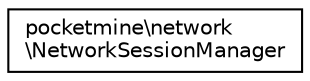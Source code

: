 digraph "Graphical Class Hierarchy"
{
 // INTERACTIVE_SVG=YES
 // LATEX_PDF_SIZE
  edge [fontname="Helvetica",fontsize="10",labelfontname="Helvetica",labelfontsize="10"];
  node [fontname="Helvetica",fontsize="10",shape=record];
  rankdir="LR";
  Node0 [label="pocketmine\\network\l\\NetworkSessionManager",height=0.2,width=0.4,color="black", fillcolor="white", style="filled",URL="$dd/db0/classpocketmine_1_1network_1_1_network_session_manager.html",tooltip=" "];
}
